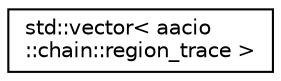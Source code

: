 digraph "Graphical Class Hierarchy"
{
  edge [fontname="Helvetica",fontsize="10",labelfontname="Helvetica",labelfontsize="10"];
  node [fontname="Helvetica",fontsize="10",shape=record];
  rankdir="LR";
  Node0 [label="std::vector\< aacio\l::chain::region_trace \>",height=0.2,width=0.4,color="black", fillcolor="white", style="filled",URL="$classstd_1_1vector.html"];
}
